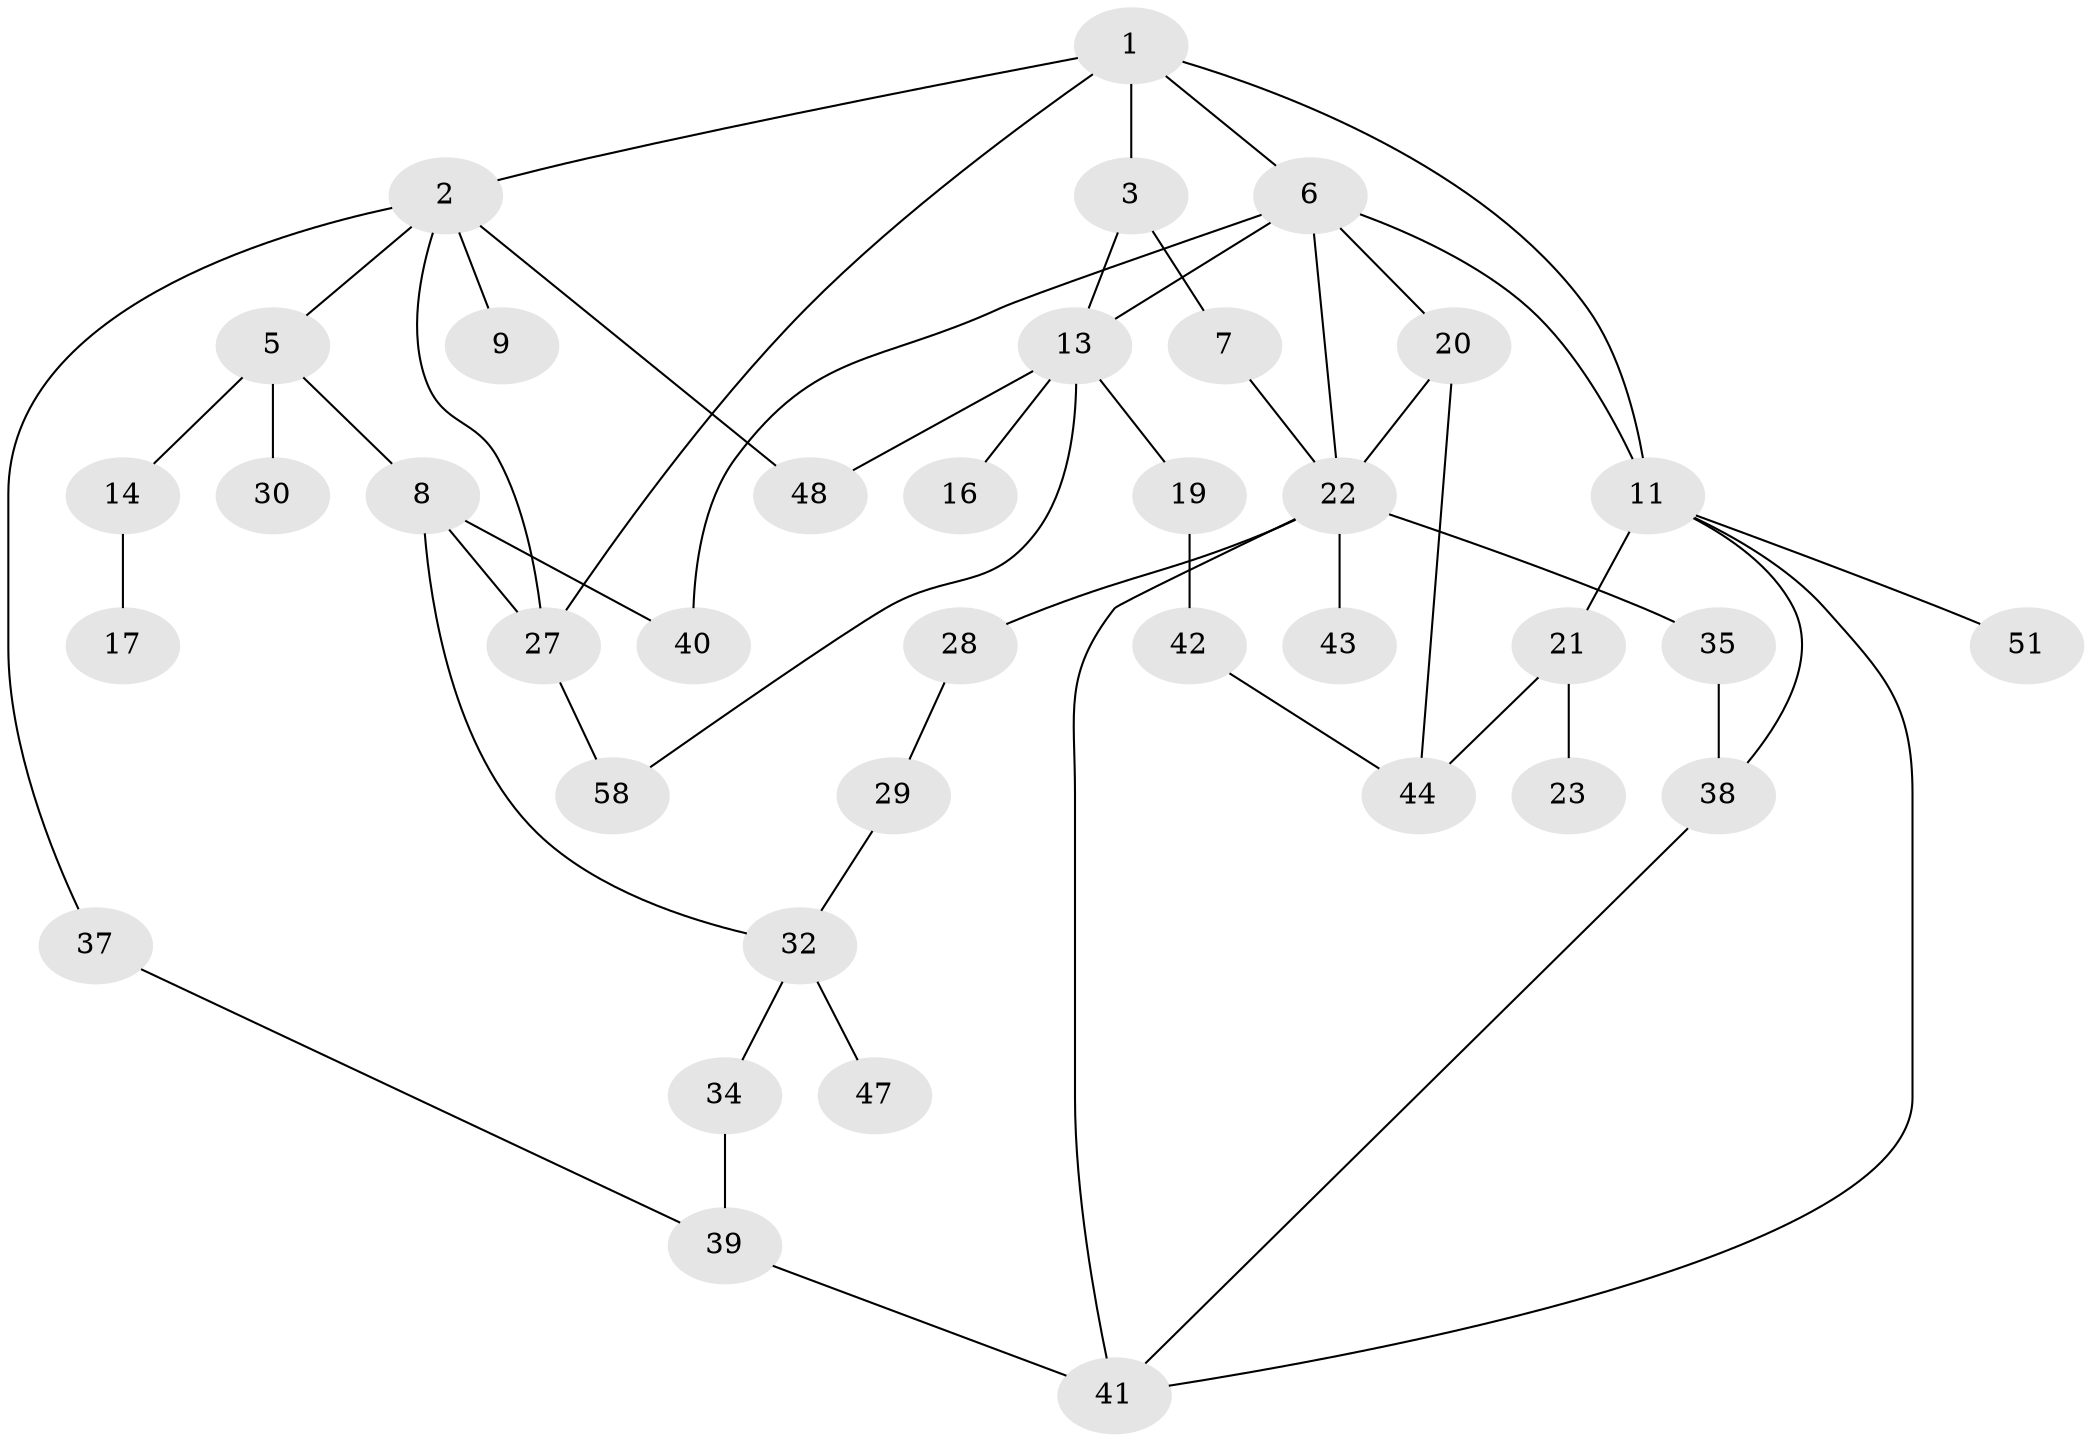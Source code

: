 // original degree distribution, {5: 0.0847457627118644, 3: 0.2033898305084746, 4: 0.1016949152542373, 6: 0.03389830508474576, 2: 0.3898305084745763, 1: 0.1864406779661017}
// Generated by graph-tools (version 1.1) at 2025/10/02/27/25 16:10:52]
// undirected, 37 vertices, 53 edges
graph export_dot {
graph [start="1"]
  node [color=gray90,style=filled];
  1;
  2 [super="+4"];
  3 [super="+10"];
  5 [super="+12"];
  6 [super="+59"];
  7 [super="+54"];
  8 [super="+24"];
  9 [super="+56"];
  11 [super="+36"];
  13 [super="+18"];
  14 [super="+15"];
  16;
  17 [super="+50"];
  19;
  20 [super="+26"];
  21 [super="+45"];
  22 [super="+25"];
  23;
  27 [super="+33"];
  28 [super="+31"];
  29;
  30;
  32 [super="+46"];
  34;
  35;
  37;
  38 [super="+52"];
  39 [super="+53"];
  40 [super="+55"];
  41 [super="+57"];
  42;
  43;
  44 [super="+49"];
  47;
  48;
  51;
  58;
  1 -- 2;
  1 -- 3;
  1 -- 6;
  1 -- 11;
  1 -- 27;
  2 -- 5;
  2 -- 27;
  2 -- 37;
  2 -- 48;
  2 -- 9;
  3 -- 7;
  3 -- 13;
  5 -- 8;
  5 -- 30;
  5 -- 14;
  6 -- 20;
  6 -- 22;
  6 -- 11;
  6 -- 13;
  6 -- 40;
  7 -- 22 [weight=2];
  8 -- 32;
  8 -- 40;
  8 -- 27;
  11 -- 21 [weight=2];
  11 -- 51;
  11 -- 41;
  11 -- 38;
  13 -- 16;
  13 -- 48;
  13 -- 58;
  13 -- 19;
  14 -- 17;
  19 -- 42;
  20 -- 22;
  20 -- 44;
  21 -- 23;
  21 -- 44;
  22 -- 28;
  22 -- 35;
  22 -- 43;
  22 -- 41;
  27 -- 58;
  28 -- 29;
  29 -- 32;
  32 -- 34;
  32 -- 47;
  34 -- 39;
  35 -- 38;
  37 -- 39;
  38 -- 41;
  39 -- 41;
  42 -- 44;
}
